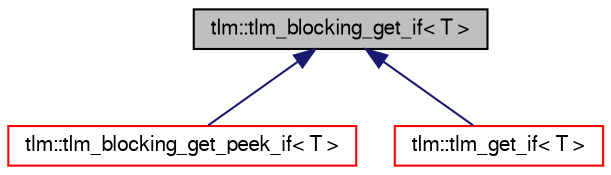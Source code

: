 digraph G
{
  edge [fontname="FreeSans",fontsize="10",labelfontname="FreeSans",labelfontsize="10"];
  node [fontname="FreeSans",fontsize="10",shape=record];
  Node1 [label="tlm::tlm_blocking_get_if\< T \>",height=0.2,width=0.4,color="black", fillcolor="grey75", style="filled" fontcolor="black"];
  Node1 -> Node2 [dir=back,color="midnightblue",fontsize="10",style="solid",fontname="FreeSans"];
  Node2 [label="tlm::tlm_blocking_get_peek_if\< T \>",height=0.2,width=0.4,color="red", fillcolor="white", style="filled",URL="$a00063.html"];
  Node1 -> Node3 [dir=back,color="midnightblue",fontsize="10",style="solid",fontname="FreeSans"];
  Node3 [label="tlm::tlm_get_if\< T \>",height=0.2,width=0.4,color="red", fillcolor="white", style="filled",URL="$a00090.html"];
}
